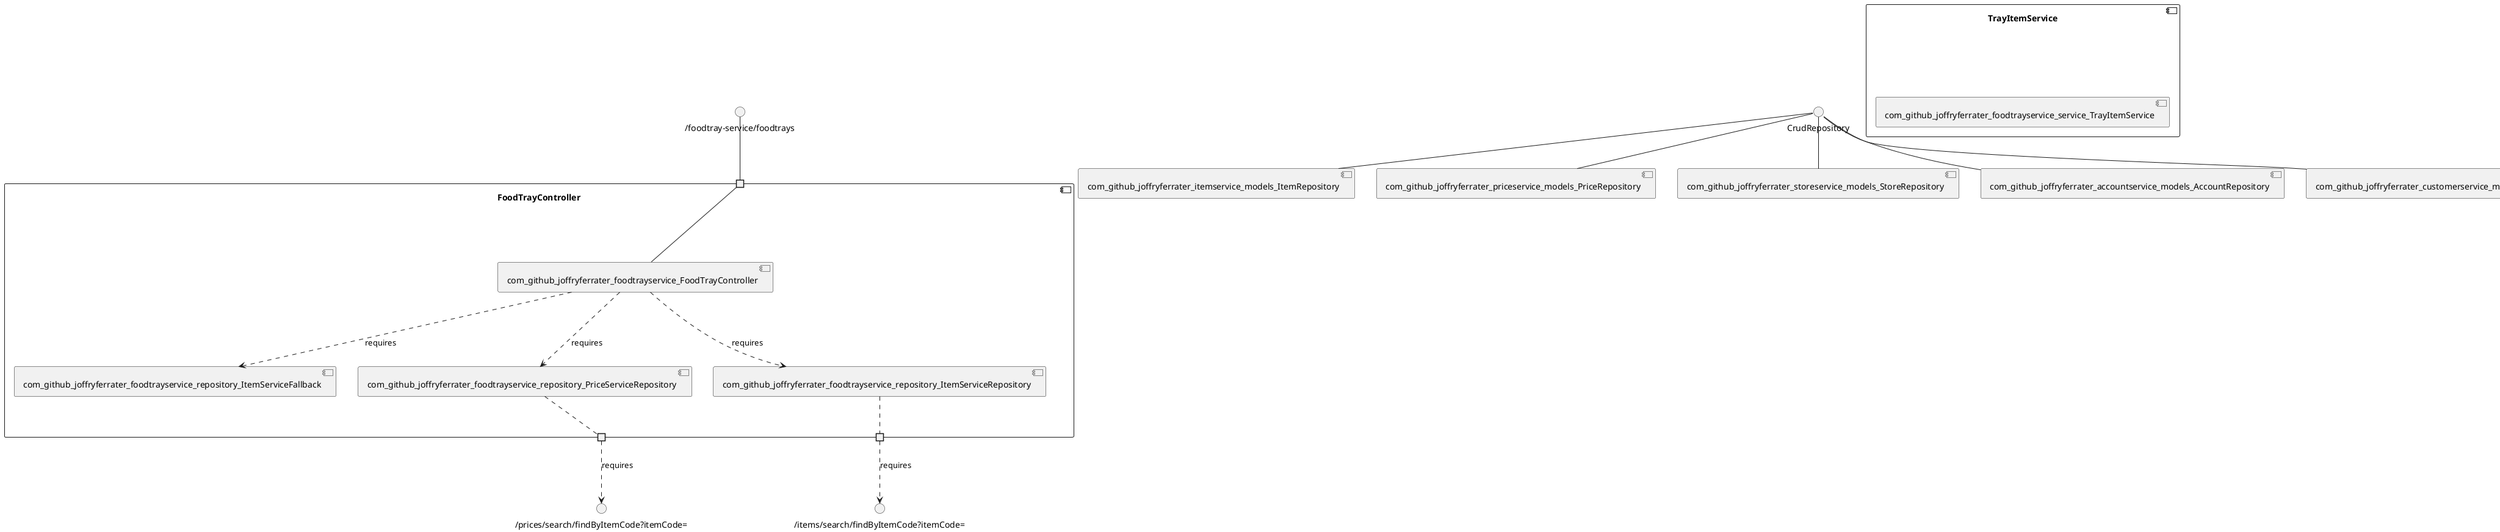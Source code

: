 @startuml
skinparam fixCircleLabelOverlapping true
component "FoodTrayController\n\n\n\n\n\n" {
[com_github_joffryferrater_foodtrayservice_FoodTrayController]
[com_github_joffryferrater_foodtrayservice_repository_ItemServiceRepository]
[com_github_joffryferrater_foodtrayservice_repository_PriceServiceRepository]
[com_github_joffryferrater_foodtrayservice_repository_ItemServiceFallback]
portin " " as FoodTrayController.requires._foodtray_service_foodtrays
portout " " as FoodTrayController.provides._prices_search_findByItemCode_itemCode_
portout " " as FoodTrayController.provides._items_search_findByItemCode_itemCode_
[com_github_joffryferrater_foodtrayservice_FoodTrayController]..>[com_github_joffryferrater_foodtrayservice_repository_ItemServiceRepository] : requires
[com_github_joffryferrater_foodtrayservice_FoodTrayController]..>[com_github_joffryferrater_foodtrayservice_repository_ItemServiceFallback] : requires
[com_github_joffryferrater_foodtrayservice_FoodTrayController]..>[com_github_joffryferrater_foodtrayservice_repository_PriceServiceRepository] : requires
"FoodTrayController.requires._foodtray_service_foodtrays"--[com_github_joffryferrater_foodtrayservice_FoodTrayController]
[com_github_joffryferrater_foodtrayservice_repository_ItemServiceRepository].."FoodTrayController.provides._items_search_findByItemCode_itemCode_"
[com_github_joffryferrater_foodtrayservice_repository_PriceServiceRepository].."FoodTrayController.provides._prices_search_findByItemCode_itemCode_"
}
interface "/foodtray-service/foodtrays" as interface._foodtray_service_foodtrays
interface._foodtray_service_foodtrays--"FoodTrayController.requires._foodtray_service_foodtrays"
interface "/items/search/findByItemCode?itemCode=" as interface._items_search_findByItemCode_itemCode_
"FoodTrayController.provides._items_search_findByItemCode_itemCode_"..>interface._items_search_findByItemCode_itemCode_ : requires
interface "/prices/search/findByItemCode?itemCode=" as interface._prices_search_findByItemCode_itemCode_
"FoodTrayController.provides._prices_search_findByItemCode_itemCode_"..>interface._prices_search_findByItemCode_itemCode_ : requires
component "TrayItemService\n\n\n\n\n\n" {
[com_github_joffryferrater_foodtrayservice_service_TrayItemService]
}
interface "CrudRepository" as interface.CrudRepository
interface.CrudRepository--[com_github_joffryferrater_accountservice_models_AccountRepository]
interface "CrudRepository" as interface.CrudRepository
interface.CrudRepository--[com_github_joffryferrater_customerservice_models_CustomerRepository]
interface "CrudRepository" as interface.CrudRepository
interface.CrudRepository--[com_github_joffryferrater_itemservice_models_ItemRepository]
interface "CrudRepository" as interface.CrudRepository
interface.CrudRepository--[com_github_joffryferrater_priceservice_models_PriceRepository]
interface "CrudRepository" as interface.CrudRepository
interface.CrudRepository--[com_github_joffryferrater_storeservice_models_StoreRepository]

@enduml
